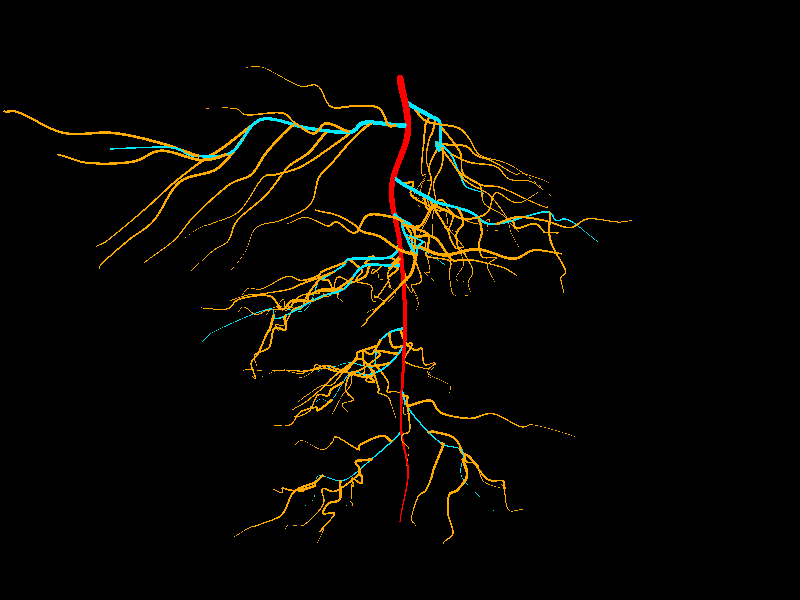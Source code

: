 
// Persistence of Vision Ray Tracer Scene Description File

#version 3.5; // current version is 3.8

/* 
Information on Pov-Ray:
 
My personal introduction into Pov-Ray was the excellent book "3D-Welten, professionelle Animationen und fotorealistische Grafiken mit Raytracing" from 
Toni Lama by Carl Hanser Verlag München Wien, 2004. Apart of that I recommend the Pov-Ray-homepage (http://www.povray.org).

Further information on Pov-Ray can be found at https://sus.ziti.uni-heidelberg.de/Lehre/WS2021_Tools/POVRAY/POVRAY_PeterFischer.pdf,  
https://wiki.povray.org/content/Main_Page, https://de.wikibooks.org/wiki/Raytracing_mit_POV-Ray or, in german language, here: https://www.f-lohmueller.de/pov_tut/pov__ger.htm
*/ 
 
/*
---------------------------------------------------Modeling approach---------------------------------------------- 
Besides stepwise formation of branched structures, there is also another possibility, which is particularly useful for root systems with main and lateral roots: modeling 
root systems in the sequence of decreasing order of lateral roots. This approach starts by modeling the main root. From here several first order laterals are emerging, which are
modeled in a second step. These first order laterals give rise to second order laterals, which can be modeled in a third step. This example stops here for sake of simplicity, 
but the approach could continue to higher order of laterals. 

Technically I am using splines in first step for defining the "paths" of the roots. UJsing these splines has the big advantage that it's possible to easily address any point on the splines 
at any time. In a second step spheres are positioned on the points defined by the splines. These spheres are then combined into 
blobs. 

*/
//-----------------------------------Scene settings (Camera, light, background)-------------------------------------------------

global_settings {
    assumed_gamma 1.0
    max_trace_level 5
}


// create a regular point light source
light_source {
    0*x                  // lights position (translated below)
    color rgb <1,1,1>    // lights color
    translate <20, 60, -20>
} 

// create a regular point light source
light_source {
    0*x                  // lights position (translated below)
    color rgb <1,1,1>    // lights color
    translate <0, -10, -60>
} 


//The camera

#declare Hauptkamera = camera {
    location  <1, -10, -27> 
    right     x*image_width/image_height
    look_at   <0, -10,  0.0>
}


camera {
    Hauptkamera
} 


//-----------------------------------Objects--------------------------------
#declare chance1 = seed (7); 

//------------------------------------------------------------The main root---------------------------------------------------------

#declare TickerMax = 8; //Number of nodes for the root
#declare Var = 0.8;   //Variability of node positions
#declare Start = <0, 0, 0>; //Start and ...
#declare PEnd = <0, -18, 0>; //... end of the main root
 
#declare MainSpline = spline {                                                                   //Defining the spline: The spline runs from Start to End with 8 intermediate points with the given variance..  
    cubic_spline
   -2, <0, 2, 0>, // control point
   -1, <0, 1, 0>,// control point

    #declare tickerx = 0;
    tickerx, <0, 0, 0>, //Start, without variability

    #declare tickerx = 1;//Initiation of loop
    #while (tickerx < TickerMax)

        tickerx, Start + tickerx/(TickerMax - 1)*(PEnd - Start) + <Var*(rand(chance1)-0.5), Var*(rand(chance1)-0.5), Var*(rand(chance1)-0.5)>, //Variable term

    #declare tickerx =  tickerx + 1; 
    #end
   
    TickerMax , PEnd + <0, -2, 0>, // control point
    TickerMax + 1,  PEnd + <0, -4, 0>, // control point
} 



blob {
    threshold 0.6                                                                                //Showing the spline: The positions defined by the spline are occupied by spheres which are incorporated into a blob
    #declare ticker = 0; 
    #while (ticker < TickerMax) 

    sphere { 
        <0,0,0>, 0.2 - 0.02*ticker, 1
        scale<1,1,1>  
        rotate<0,0,0>  
        translate MainSpline (ticker)                                                            //This addresses all points on the spline (from MainSpline (0) to MainSpline (TickerMax) with a distance of 0.01 between individual points. 
    }  // end of sphere ----------------------------------- 

    #declare ticker =  ticker + 0.01; 
    #end  
    texture { 
        pigment { 
            color rgb <255/255,0/255,0/255> 
        }
        finish  { 
            specular 0.2  
        } 
    } // end of texture
}


//-------------------------------------------------------------------------------
                                                          
//----------------------------------------------------------------------------First order Lateral roots-------------------------------------------------------

//Initialize splines 9 Splines are initiated by declaring them and adding one first element. This first element is only a control point, which will not be displayed, but which will have an impact on 
//the slope of the start of the spline. I have chosen a point close to the start of the main root for this first control point.    

#declare Lateral00 = spline {
    cubic_spline
    -2, MainSpline (0.3), // control point
}; 

#declare Lateral01 = spline {
    cubic_spline
    -2, MainSpline (0.3), // control point
}; 
#declare Lateral02 = spline {
    cubic_spline
    -2, MainSpline (0.3), // control point
}; 
#declare Lateral03 = spline {
    cubic_spline
    -2, MainSpline (0.3), // control point
}; 
#declare Lateral04 = spline {
    cubic_spline
    -2, MainSpline (0.3), // control point
}; 
#declare Lateral05 = spline {   
    cubic_spline
    -2, MainSpline (0.3), // control point
}; 
#declare Lateral06 = spline {   
    cubic_spline
    -2, MainSpline (0.3), // control point
}; 
#declare Lateral07 = spline {
    cubic_spline
    -2, MainSpline (0.3), // control point
}; 
#declare Lateral08 = spline {   
    cubic_spline
    -2, MainSpline (0.3), // control point
}; 
#declare Lateral09 = spline {   
    cubic_spline
    -2, MainSpline (0.3), // control point
}; 
                     
                        

//Gather spline's names in an array
#declare FirstOrder = array [10] {
    Lateral00, Lateral01, Lateral02, Lateral03, Lateral04,Lateral05, Lateral06, Lateral07, Lateral08, Lateral09
}; 


//Loop for defining all first order lateral splines: The elements are added to all splines initiated above. They all start at a given location on the main root (MainSpline(Start), with Start 
//obtaining increasingly higher values. (I.e. they start increasingly further down the main root.) And they end at a certain distance from the main root, distributed over a random angle around 
//it and at a similar y-value. There number of nodes is decreasing along the main root's axis. I.e. laterals close to the soil surface are rather long with many nodes, while laterals further down be
//come shorter with less nodes. 

#declare ticker2 = 0 ; 
#while (ticker2 < 10) 

    #declare Start =  0.5 + 0.6*ticker2 + 0.5*(rand(chance1)-0.5) ; //Start on the main root
    #declare PEnd = MainSpline(Start) + <10-0.6*ticker2, -1.8-0.2*ticker2, 0>;//End point of roots 
    #declare PEnd = vrotate (PEnd, <0, 360*rand(chance1), 0>); 
    #declare TickerMax = 8;   
    #declare TickerMaxMod = TickerMax-0.3*ticker2; //Number of nodes per spline
    #declare Varb = 1.5-0.05*ticker2;  //Variability of splines

    #declare FirstOrder [ticker2]  = spline {
        cubic_spline
        -2, MainSpline (Start - 0.6), // control point
        -1, MainSpline (Start - 0.3),// control point

        #declare tickerx = 0;
 
        tickerx, MainSpline (Start), 

        #declare tickerx = 1;

        #while (tickerx < TickerMaxMod)

            tickerx, MainSpline (Start) + tickerx/(TickerMaxMod - 1)*(PEnd - MainSpline (Start)) + <Varb*(rand(chance1)-0.5), Varb*(rand(chance1)-0.5), Varb*(rand(chance1)-0.5)>, //Variability

        #declare tickerx =  tickerx + 1; 
        #end
   
        TickerMaxMod , MainSpline (Start) + 1.2*(PEnd - MainSpline (Start)), // control point
        TickerMaxMod + 1,  MainSpline (Start) + 1.4*(PEnd - MainSpline (Start)), // control point
    }

    //Extracting the current spline's name
    #declare AbleseArray = FirstOrder [ticker2]; 

    blob {                                                            //Spheres (forming blobs) are placed at the places defined by each of the lateral splines. 
        threshold 0.6
        #declare ticker = 0; 
        #while (ticker < TickerMaxMod) 

            sphere { 
                <0,0,0>, 0.12 - 0.008*ticker2 - 0.01*ticker, 1

                scale<1,1,1>  rotate<0,0,0>  translate AbleseArray (ticker)
            }// end of sphere ----------------------------------- 

        #declare ticker =  ticker + 0.005; 
        #end  
        texture { 
            pigment{ 
                color rgb <0/255, 208/255, 255/255>
            }
            finish { 
                specular 0.2 reflection 0.00
            }
        } // end of texture
    }

#declare ticker2 = ticker2 + 1; 
#end  




//-------------------------------------------------------------------------------------

//--------------------------------------Second order lateral roots-----------------------------------------------

//For each of the first order laterals several second order laterals are defined. 

//Initialize splines 

#declare ticker3 = 0;                                                     //This first loops works for all first order lateral roots
#while (ticker3<10)

    #declare ParentSpline = FirstOrder [ticker3];                         //The name of the current first order lateral is extracted from the array. 

  

    #declare Second00 = spline {                                          //These are the names of the second order laterals. These splines will be overwritten in the next loop. So possible third order laterals would have to be defined within this loop. 
        cubic_spline
        -2, ParentSpline (0.3), // control point
    }; 

    #declare Second01 = spline {
        cubic_spline
        -2, ParentSpline (0.3), // control point
    }; 

    #declare Second02 = spline {   
        cubic_spline
        -2, ParentSpline (0.3), // control point
    }; 

    #declare Second03 = spline {
        cubic_spline
        -2, ParentSpline (0.3), // control point
    }; 

    #declare Second04 = spline {
        cubic_spline
        -2, ParentSpline (0.3), // control point
    }; 

    #declare Second05 = spline {
        cubic_spline
        -2, ParentSpline (0.3), // control point
    }; 

    #declare Second06 = spline {
        cubic_spline
        -2, ParentSpline (0.3), // control point
    }; 

    #declare Second07 = spline {
        cubic_spline
        -2, ParentSpline (0.3), // control point
    }; 

    #declare Second08 = spline {
        cubic_spline
        -2, ParentSpline (0.3), // control point
    }; 

    #declare Second09 = spline {
        cubic_spline
        -2, ParentSpline (0.3), // control point
    }; 



    //Gather spline's names in an array
    #declare SecondOrder = array [10] {
        Second00, Second01, Second02, Second03, Second04,Second05, Second06, Second07, Second08, Second09
    }; 

    #declare ticker2 = 0 ;  //Loop of all second order laterals for one first order lateral
    #while (ticker2 < 10-0.5*ticker3) //Number of second order laterals, slowly decreasing

        #declare Axis = ParentSpline (3) - ParentSpline (0);//Axis of the parent root 
        #declare Start =  0.3 + 0.6*ticker2 + 0.3*(rand(chance1)-0.5);                                         //Start and end point of the second order lateral
        #declare PEnd = ParentSpline(Start) + <0, 3.5, 0> + (1.9-0.07*ticker2)*Axis; 
        #declare PEnd = vaxis_rotate (PEnd, ParentSpline(Start) + Axis, 60 + 240 *(rand(chance1))); 
        #declare TickerMax = 8;  
        #declare TickerMaxMod = TickerMax-0.4*ticker2; //Number of nodes per spline
        #declare Varb = 0.8-0.03*ticker2;

        #declare SecondOrder [ticker2]  =  //Each loop defines another spline  

        spline {                                                                                                //The positions for the spline
            cubic_spline
            -2, ParentSpline (Start - 0.6), // control point
            -1, ParentSpline (Start - 0.3),// control point
            #declare tickerx = 0;
            tickerx, ParentSpline (Start), //Start on the parent root (no variability) 
            #declare tickerx = 1;
            #while (tickerx < TickerMaxMod)
                tickerx, ParentSpline (Start) + tickerx/(TickerMaxMod - 1)*(PEnd - ParentSpline (Start)) + <Varb*(rand(chance1)-0.5), Varb*(rand(chance1)-0.5), Varb*(rand(chance1)-0.5)>, //Variabilty
            #declare tickerx =  tickerx + 1; 
            #end
            TickerMaxMod , ParentSpline (Start) + 1.2*(PEnd - ParentSpline (Start)), // control point
            TickerMaxMod + 1,  ParentSpline (Start) + 1.4*(PEnd - ParentSpline (Start)), // control point
        }
        //Extracting the current spline's name
        #declare AbleseArray = SecondOrder [ticker2]; 

        blob {
            threshold 0.6                                                                                       //and here comes the blob from spheres put on the spline's positions
            #declare ticker = 0; 
            #while (ticker < TickerMaxMod) 
                sphere { 
                    <0,0,0>, 0.07 - 0.008*ticker, 1

                    scale<1,1,1>  rotate<0,0,0>  translate AbleseArray (ticker)
                }  // end of sphere ----------------------------------- 


            #declare ticker =  ticker + 0.005; 
            #end  
            texture { 
                pigment { 
                    color rgb <255/255,102/255,0/255> 
                }
                finish  { 
                    specular 0.2  
                } 
            } // end of texture
        }

    #declare ticker2 = ticker2 + 1; 
    #end   

#declare ticker3 = ticker3 + 1; 
#end 


